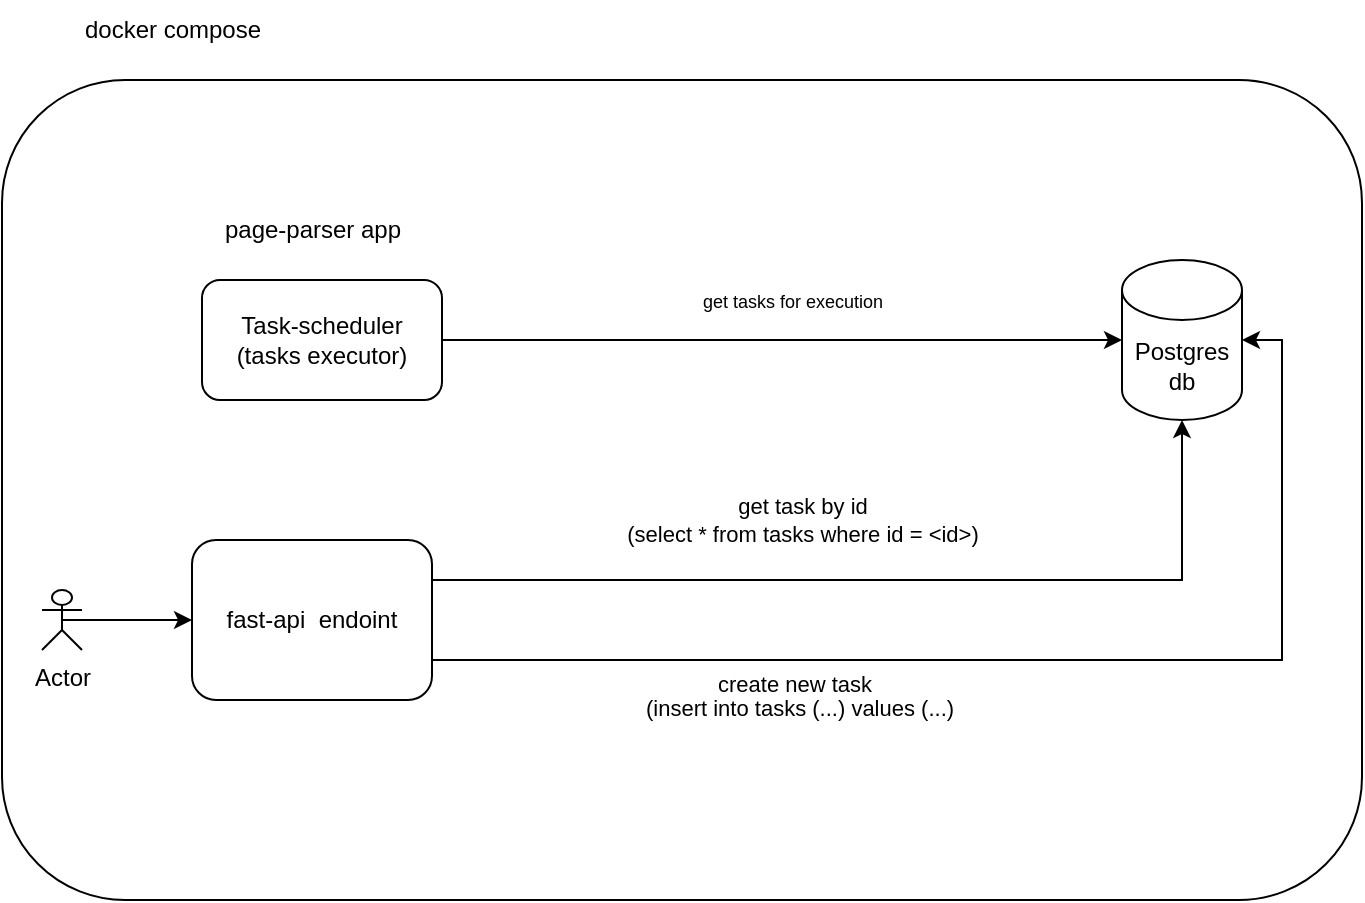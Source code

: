 <mxfile version="21.5.0" type="device">
  <diagram id="xxGH3RkjGrt-0E_2bFbj" name="Page-1">
    <mxGraphModel dx="1139" dy="645" grid="1" gridSize="10" guides="1" tooltips="1" connect="1" arrows="1" fold="1" page="1" pageScale="1" pageWidth="850" pageHeight="1100" math="0" shadow="0">
      <root>
        <mxCell id="0" />
        <mxCell id="1" parent="0" />
        <mxCell id="smdLf3gsNbxKxfawQnFj-7" style="edgeStyle=orthogonalEdgeStyle;rounded=0;orthogonalLoop=1;jettySize=auto;html=1;exitX=1;exitY=0.25;exitDx=0;exitDy=0;entryX=0.5;entryY=1;entryDx=0;entryDy=0;entryPerimeter=0;" edge="1" parent="1" source="smdLf3gsNbxKxfawQnFj-1" target="smdLf3gsNbxKxfawQnFj-9">
          <mxGeometry relative="1" as="geometry">
            <mxPoint x="450" y="350" as="targetPoint" />
          </mxGeometry>
        </mxCell>
        <mxCell id="smdLf3gsNbxKxfawQnFj-11" value="get task by id&lt;br&gt;(select * from tasks where id = &amp;lt;id&amp;gt;)" style="edgeLabel;html=1;align=center;verticalAlign=middle;resizable=0;points=[];" vertex="1" connectable="0" parent="smdLf3gsNbxKxfawQnFj-7">
          <mxGeometry x="-0.626" y="2" relative="1" as="geometry">
            <mxPoint x="100" y="-28" as="offset" />
          </mxGeometry>
        </mxCell>
        <mxCell id="smdLf3gsNbxKxfawQnFj-8" style="edgeStyle=orthogonalEdgeStyle;rounded=0;orthogonalLoop=1;jettySize=auto;html=1;exitX=1;exitY=0.75;exitDx=0;exitDy=0;entryX=1;entryY=0.5;entryDx=0;entryDy=0;entryPerimeter=0;" edge="1" parent="1" source="smdLf3gsNbxKxfawQnFj-1" target="smdLf3gsNbxKxfawQnFj-9">
          <mxGeometry relative="1" as="geometry">
            <mxPoint x="450" y="390" as="targetPoint" />
          </mxGeometry>
        </mxCell>
        <mxCell id="smdLf3gsNbxKxfawQnFj-1" value="fast-api&amp;nbsp; endoint" style="rounded=1;whiteSpace=wrap;html=1;" vertex="1" parent="1">
          <mxGeometry x="145" y="340" width="120" height="80" as="geometry" />
        </mxCell>
        <mxCell id="smdLf3gsNbxKxfawQnFj-5" style="edgeStyle=orthogonalEdgeStyle;rounded=0;orthogonalLoop=1;jettySize=auto;html=1;entryX=0;entryY=0.5;entryDx=0;entryDy=0;entryPerimeter=0;" edge="1" parent="1" source="smdLf3gsNbxKxfawQnFj-2" target="smdLf3gsNbxKxfawQnFj-9">
          <mxGeometry relative="1" as="geometry">
            <mxPoint x="520" y="160" as="targetPoint" />
          </mxGeometry>
        </mxCell>
        <mxCell id="smdLf3gsNbxKxfawQnFj-2" value="Task-scheduler&lt;br&gt;(tasks executor)" style="rounded=1;whiteSpace=wrap;html=1;" vertex="1" parent="1">
          <mxGeometry x="150" y="210" width="120" height="60" as="geometry" />
        </mxCell>
        <mxCell id="smdLf3gsNbxKxfawQnFj-4" value="page-parser app" style="text;html=1;align=center;verticalAlign=middle;resizable=0;points=[];autosize=1;strokeColor=none;fillColor=none;" vertex="1" parent="1">
          <mxGeometry x="150" y="170" width="110" height="30" as="geometry" />
        </mxCell>
        <mxCell id="smdLf3gsNbxKxfawQnFj-9" value="Postgres&lt;br&gt;db" style="shape=cylinder3;whiteSpace=wrap;html=1;boundedLbl=1;backgroundOutline=1;size=15;" vertex="1" parent="1">
          <mxGeometry x="610" y="200" width="60" height="80" as="geometry" />
        </mxCell>
        <mxCell id="smdLf3gsNbxKxfawQnFj-12" value="create new task" style="edgeLabel;html=1;align=center;verticalAlign=middle;resizable=0;points=[];" vertex="1" connectable="0" parent="1">
          <mxGeometry x="460" y="410" as="geometry">
            <mxPoint x="-14" y="2" as="offset" />
          </mxGeometry>
        </mxCell>
        <mxCell id="smdLf3gsNbxKxfawQnFj-15" value="&lt;div style=&quot;text-align: center;&quot;&gt;&lt;span style=&quot;font-size: 11px; background-color: rgb(255, 255, 255);&quot;&gt;(insert into tasks (...) values (...)&lt;/span&gt;&lt;/div&gt;&lt;div style=&quot;text-align: center;&quot;&gt;&lt;span style=&quot;font-size: 11px; background-color: rgb(255, 255, 255);&quot;&gt;&lt;br&gt;&lt;/span&gt;&lt;/div&gt;" style="text;whiteSpace=wrap;html=1;" vertex="1" parent="1">
          <mxGeometry x="370" y="410" width="210" height="40" as="geometry" />
        </mxCell>
        <mxCell id="smdLf3gsNbxKxfawQnFj-16" value="&lt;font style=&quot;font-size: 9px;&quot;&gt;get tasks for execution&lt;br&gt;&lt;/font&gt;" style="text;html=1;align=center;verticalAlign=middle;resizable=0;points=[];autosize=1;strokeColor=none;fillColor=none;" vertex="1" parent="1">
          <mxGeometry x="390" y="205" width="110" height="30" as="geometry" />
        </mxCell>
        <mxCell id="smdLf3gsNbxKxfawQnFj-17" value="" style="rounded=1;whiteSpace=wrap;html=1;fillColor=none;" vertex="1" parent="1">
          <mxGeometry x="50" y="110" width="680" height="410" as="geometry" />
        </mxCell>
        <mxCell id="smdLf3gsNbxKxfawQnFj-21" value="docker compose" style="text;html=1;align=center;verticalAlign=middle;resizable=0;points=[];autosize=1;strokeColor=none;fillColor=none;" vertex="1" parent="1">
          <mxGeometry x="80" y="70" width="110" height="30" as="geometry" />
        </mxCell>
        <mxCell id="smdLf3gsNbxKxfawQnFj-26" style="edgeStyle=orthogonalEdgeStyle;rounded=0;orthogonalLoop=1;jettySize=auto;html=1;exitX=0.5;exitY=0.5;exitDx=0;exitDy=0;exitPerimeter=0;entryX=0;entryY=0.5;entryDx=0;entryDy=0;" edge="1" parent="1" source="smdLf3gsNbxKxfawQnFj-23" target="smdLf3gsNbxKxfawQnFj-1">
          <mxGeometry relative="1" as="geometry" />
        </mxCell>
        <mxCell id="smdLf3gsNbxKxfawQnFj-23" value="Actor" style="shape=umlActor;verticalLabelPosition=bottom;verticalAlign=top;html=1;outlineConnect=0;" vertex="1" parent="1">
          <mxGeometry x="70" y="365" width="20" height="30" as="geometry" />
        </mxCell>
      </root>
    </mxGraphModel>
  </diagram>
</mxfile>
